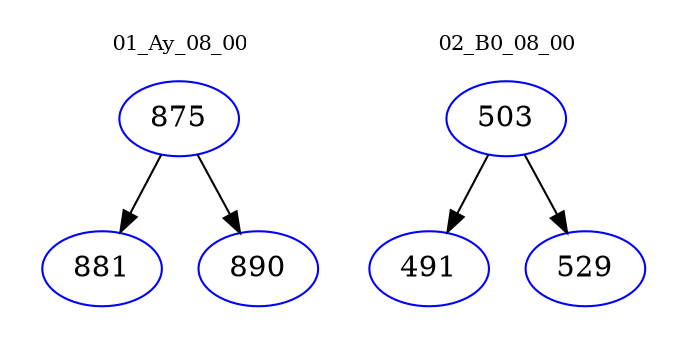 digraph{
subgraph cluster_0 {
color = white
label = "01_Ay_08_00";
fontsize=10;
T0_875 [label="875", color="blue"]
T0_875 -> T0_881 [color="black"]
T0_881 [label="881", color="blue"]
T0_875 -> T0_890 [color="black"]
T0_890 [label="890", color="blue"]
}
subgraph cluster_1 {
color = white
label = "02_B0_08_00";
fontsize=10;
T1_503 [label="503", color="blue"]
T1_503 -> T1_491 [color="black"]
T1_491 [label="491", color="blue"]
T1_503 -> T1_529 [color="black"]
T1_529 [label="529", color="blue"]
}
}

